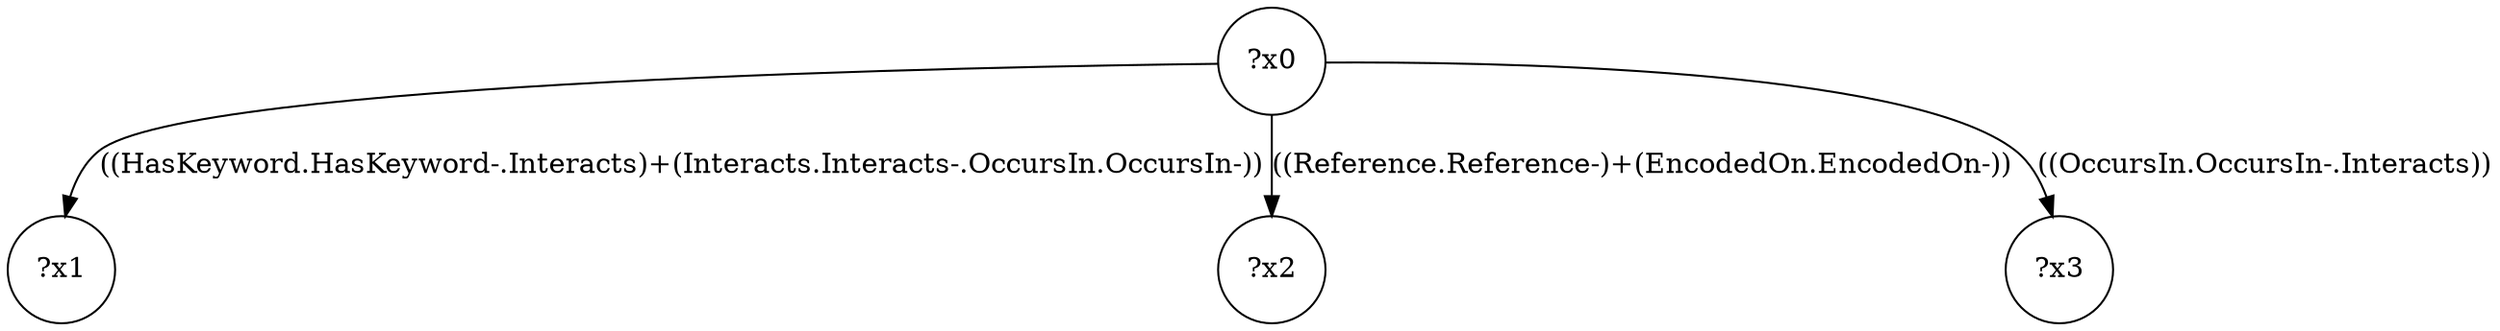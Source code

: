 digraph g {
	x0 [shape=circle, label="?x0"];
	x1 [shape=circle, label="?x1"];
	x0 -> x1 [label="((HasKeyword.HasKeyword-.Interacts)+(Interacts.Interacts-.OccursIn.OccursIn-))"];
	x2 [shape=circle, label="?x2"];
	x0 -> x2 [label="((Reference.Reference-)+(EncodedOn.EncodedOn-))"];
	x3 [shape=circle, label="?x3"];
	x0 -> x3 [label="((OccursIn.OccursIn-.Interacts))"];
}

